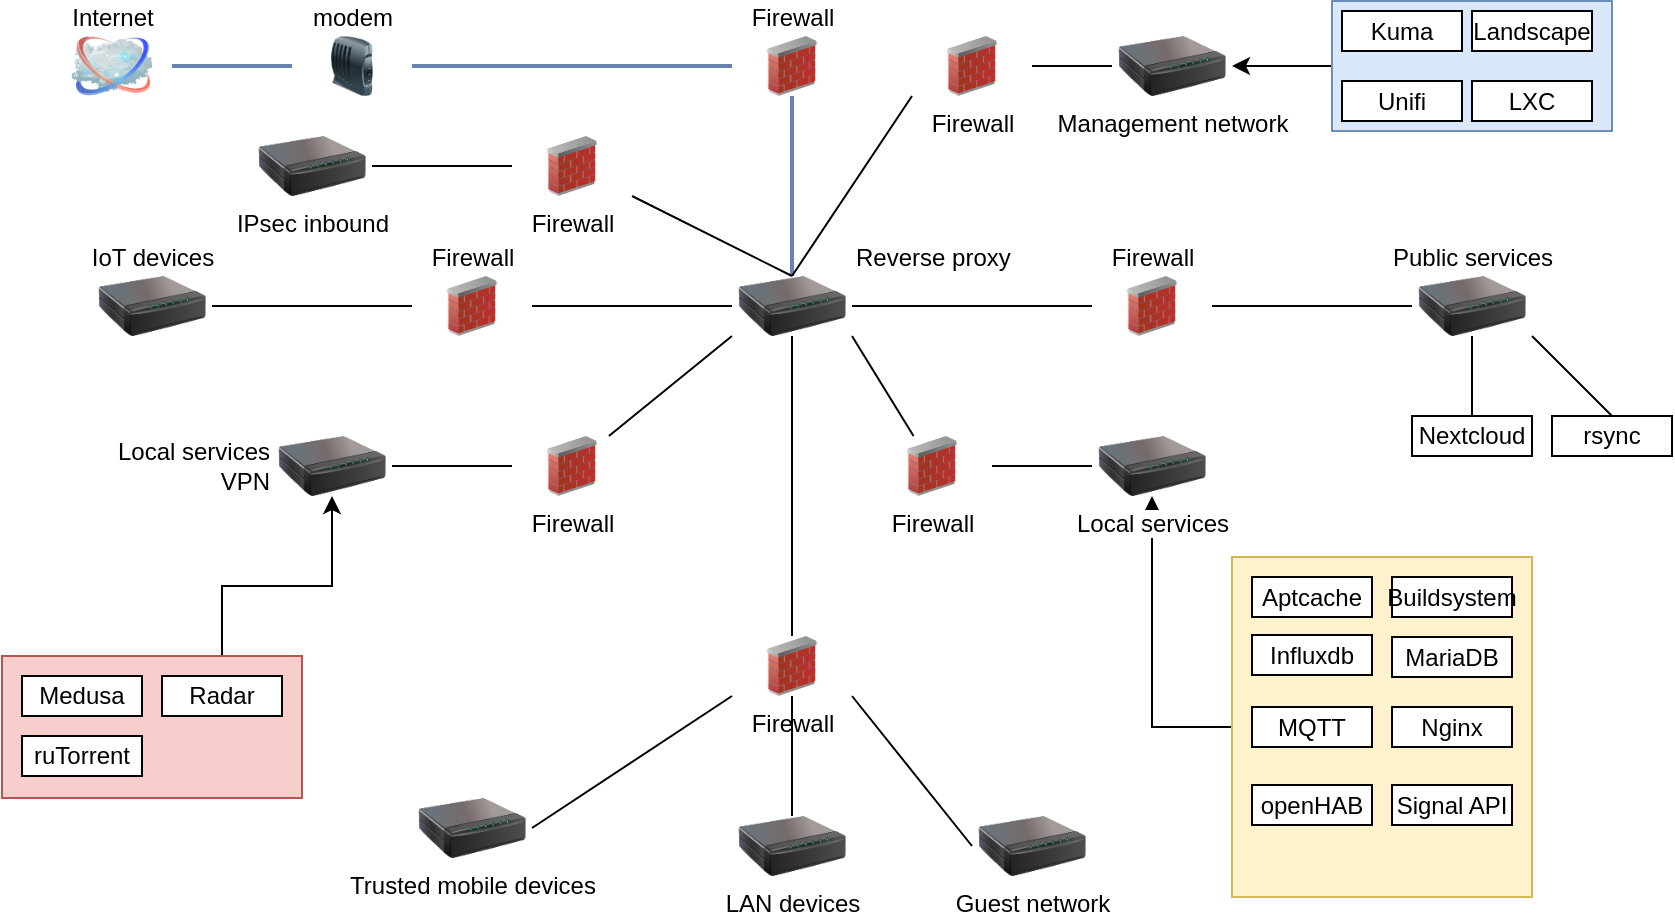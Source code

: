 <mxfile version="24.8.4">
  <diagram name="Page-1" id="55a83fd1-7818-8e21-69c5-c3457e3827bb">
    <mxGraphModel dx="1041" dy="763" grid="1" gridSize="10" guides="1" tooltips="1" connect="1" arrows="1" fold="1" page="1" pageScale="1" pageWidth="1169" pageHeight="827" background="none" math="0" shadow="0">
      <root>
        <mxCell id="0" />
        <mxCell id="1" parent="0" />
        <mxCell id="TY19VNRx023FKoXctOPF-55" style="edgeStyle=orthogonalEdgeStyle;rounded=0;orthogonalLoop=1;jettySize=auto;html=1;exitX=0;exitY=0.5;exitDx=0;exitDy=0;entryX=1;entryY=0.5;entryDx=0;entryDy=0;" edge="1" parent="1" source="TY19VNRx023FKoXctOPF-51" target="TY19VNRx023FKoXctOPF-33">
          <mxGeometry relative="1" as="geometry" />
        </mxCell>
        <mxCell id="TY19VNRx023FKoXctOPF-37" style="edgeStyle=orthogonalEdgeStyle;rounded=0;orthogonalLoop=1;jettySize=auto;html=1;entryX=0.5;entryY=1;entryDx=0;entryDy=0;" edge="1" parent="1" source="TY19VNRx023FKoXctOPF-36" target="TY19VNRx023FKoXctOPF-5">
          <mxGeometry relative="1" as="geometry" />
        </mxCell>
        <mxCell id="69ecfefc5c41e42c-2" value="Internet" style="image;html=1;labelBackgroundColor=#ffffff;image=img/lib/clip_art/networking/Cloud_128x128.png;rounded=1;shadow=0;comic=0;strokeWidth=2;fontSize=12;labelPosition=center;verticalLabelPosition=top;align=center;verticalAlign=bottom;" parent="1" vertex="1">
          <mxGeometry x="50" y="50" width="60" height="30" as="geometry" />
        </mxCell>
        <mxCell id="69ecfefc5c41e42c-3" value="Firewall" style="html=1;labelBackgroundColor=default;image=img/lib/clip_art/networking/Firewall_02_128x128.png;rounded=1;shadow=0;comic=0;strokeWidth=2;fontSize=12;labelPosition=center;verticalLabelPosition=top;align=center;verticalAlign=bottom;shape=image;connectable=1;" parent="1" vertex="1">
          <mxGeometry x="390" y="50" width="60" height="30" as="geometry" />
        </mxCell>
        <mxCell id="zzr18HtaR_U83JQj7Mxr-97" value="" style="html=1;fillColor=#CCCCCC;strokeColor=#6881B3;gradientColor=none;gradientDirection=north;strokeWidth=2;shape=connector;html=1;labelBackgroundColor=none;endArrow=none;fontFamily=Verdana;fontSize=12;fontColor=#000000;exitX=0.5;exitY=0;exitDx=0;exitDy=0;" parent="1" source="5ZQNPwiMjaQiaodXeL4T-1" target="69ecfefc5c41e42c-3" edge="1">
          <mxGeometry width="100" height="100" relative="1" as="geometry">
            <mxPoint x="440" y="110" as="sourcePoint" />
            <mxPoint x="90" y="480" as="targetPoint" />
          </mxGeometry>
        </mxCell>
        <mxCell id="zzr18HtaR_U83JQj7Mxr-98" value="" style="html=1;fillColor=#CCCCCC;strokeColor=#6881B3;gradientColor=none;gradientDirection=north;strokeWidth=2;shape=connector;html=1;labelBackgroundColor=none;endArrow=none;fontFamily=Verdana;fontSize=12;fontColor=#000000;" parent="1" source="69ecfefc5c41e42c-3" target="5ZQNPwiMjaQiaodXeL4T-6" edge="1">
          <mxGeometry width="100" height="100" relative="1" as="geometry">
            <mxPoint x="75" y="470" as="sourcePoint" />
            <mxPoint x="183.929" y="57.888" as="targetPoint" />
          </mxGeometry>
        </mxCell>
        <mxCell id="zzr18HtaR_U83JQj7Mxr-100" value="" style="html=1;fillColor=#CCCCCC;strokeColor=#6881B3;gradientColor=none;gradientDirection=north;strokeWidth=2;shape=connector;html=1;labelBackgroundColor=none;endArrow=none;fontFamily=Verdana;fontSize=12;fontColor=#000000;exitX=0;exitY=0.5;exitDx=0;exitDy=0;" parent="1" source="5ZQNPwiMjaQiaodXeL4T-6" target="69ecfefc5c41e42c-2" edge="1">
          <mxGeometry width="100" height="100" relative="1" as="geometry">
            <mxPoint x="178.571" y="50" as="sourcePoint" />
            <mxPoint x="65" y="240" as="targetPoint" />
          </mxGeometry>
        </mxCell>
        <mxCell id="5ZQNPwiMjaQiaodXeL4T-1" value="Reverse proxy" style="image;html=1;image=img/lib/clip_art/networking/Print_Server_128x128.png;labelPosition=right;verticalLabelPosition=top;align=left;verticalAlign=bottom;" parent="1" vertex="1">
          <mxGeometry x="390" y="170" width="60" height="30" as="geometry" />
        </mxCell>
        <mxCell id="5ZQNPwiMjaQiaodXeL4T-4" value="Firewall" style="html=1;labelBackgroundColor=default;image=img/lib/clip_art/networking/Firewall_02_128x128.png;rounded=1;shadow=0;comic=0;strokeWidth=2;fontSize=12;labelPosition=center;verticalLabelPosition=top;align=center;verticalAlign=bottom;shape=image;connectable=1;" parent="1" vertex="1">
          <mxGeometry x="230" y="170" width="60" height="30" as="geometry" />
        </mxCell>
        <mxCell id="5ZQNPwiMjaQiaodXeL4T-5" value="Firewall" style="html=1;labelBackgroundColor=default;image=img/lib/clip_art/networking/Firewall_02_128x128.png;rounded=1;shadow=0;comic=0;strokeWidth=2;fontSize=12;labelPosition=center;verticalLabelPosition=top;align=center;verticalAlign=bottom;shape=image;connectable=1;" parent="1" vertex="1">
          <mxGeometry x="570" y="170" width="60" height="30" as="geometry" />
        </mxCell>
        <mxCell id="5ZQNPwiMjaQiaodXeL4T-6" value="modem" style="image;html=1;image=img/lib/clip_art/networking/Modem_128x128.png;labelPosition=center;verticalLabelPosition=top;align=center;verticalAlign=bottom;" parent="1" vertex="1">
          <mxGeometry x="169.999" y="49.998" width="60" height="30" as="geometry" />
        </mxCell>
        <mxCell id="5ZQNPwiMjaQiaodXeL4T-7" value="Firewall" style="html=1;labelBackgroundColor=default;image=img/lib/clip_art/networking/Firewall_02_128x128.png;rounded=1;shadow=0;comic=0;strokeWidth=2;fontSize=12;labelPosition=center;verticalLabelPosition=bottom;align=center;verticalAlign=top;shape=image;connectable=1;" parent="1" vertex="1">
          <mxGeometry x="390" y="350" width="60" height="30" as="geometry" />
        </mxCell>
        <mxCell id="5ZQNPwiMjaQiaodXeL4T-12" value="Public services" style="image;html=1;image=img/lib/clip_art/networking/Print_Server_128x128.png;labelPosition=center;verticalLabelPosition=top;align=center;verticalAlign=bottom;" parent="1" vertex="1">
          <mxGeometry x="730" y="170" width="60" height="30" as="geometry" />
        </mxCell>
        <mxCell id="5ZQNPwiMjaQiaodXeL4T-14" value="" style="endArrow=none;html=1;rounded=0;entryX=1;entryY=0.5;entryDx=0;entryDy=0;" parent="1" source="5ZQNPwiMjaQiaodXeL4T-12" target="5ZQNPwiMjaQiaodXeL4T-5" edge="1">
          <mxGeometry width="50" height="50" relative="1" as="geometry">
            <mxPoint x="559.289" y="235" as="sourcePoint" />
            <mxPoint x="559.289" y="185" as="targetPoint" />
          </mxGeometry>
        </mxCell>
        <mxCell id="5ZQNPwiMjaQiaodXeL4T-15" value="LAN devices" style="image;html=1;image=img/lib/clip_art/networking/Print_Server_128x128.png" parent="1" vertex="1">
          <mxGeometry x="390" y="440" width="60" height="30" as="geometry" />
        </mxCell>
        <mxCell id="5ZQNPwiMjaQiaodXeL4T-16" value="IoT devices" style="image;html=1;image=img/lib/clip_art/networking/Print_Server_128x128.png;labelPosition=center;verticalLabelPosition=top;align=center;verticalAlign=bottom;" parent="1" vertex="1">
          <mxGeometry x="70" y="170" width="60" height="30" as="geometry" />
        </mxCell>
        <mxCell id="5ZQNPwiMjaQiaodXeL4T-20" value="Guest network" style="html=1;labelBackgroundColor=default;image=img/lib/clip_art/networking/Print_Server_128x128.png;rounded=1;shadow=0;comic=0;strokeWidth=2;fontSize=12;labelPosition=center;verticalLabelPosition=bottom;align=center;verticalAlign=top;shape=image;connectable=1;" parent="1" vertex="1">
          <mxGeometry x="510" y="440" width="60" height="30" as="geometry" />
        </mxCell>
        <mxCell id="5ZQNPwiMjaQiaodXeL4T-21" value="" style="endArrow=none;html=1;rounded=0;entryX=1;entryY=1;entryDx=0;entryDy=0;exitX=0;exitY=0.5;exitDx=0;exitDy=0;" parent="1" source="5ZQNPwiMjaQiaodXeL4T-20" target="5ZQNPwiMjaQiaodXeL4T-7" edge="1">
          <mxGeometry width="50" height="50" relative="1" as="geometry">
            <mxPoint x="480" y="400" as="sourcePoint" />
            <mxPoint x="520" y="279.289" as="targetPoint" />
          </mxGeometry>
        </mxCell>
        <mxCell id="5ZQNPwiMjaQiaodXeL4T-22" value="Trusted mobile devices" style="html=1;labelBackgroundColor=default;image=img/lib/clip_art/networking/Print_Server_128x128.png;rounded=1;shadow=0;comic=0;strokeWidth=2;fontSize=12;labelPosition=center;verticalLabelPosition=bottom;align=center;verticalAlign=top;shape=image;connectable=1;" parent="1" vertex="1">
          <mxGeometry x="230" y="431" width="60" height="30" as="geometry" />
        </mxCell>
        <mxCell id="5ZQNPwiMjaQiaodXeL4T-23" value="" style="endArrow=none;html=1;rounded=0;entryX=0;entryY=1;entryDx=0;entryDy=0;exitX=1;exitY=0.5;exitDx=0;exitDy=0;" parent="1" source="5ZQNPwiMjaQiaodXeL4T-22" target="5ZQNPwiMjaQiaodXeL4T-7" edge="1">
          <mxGeometry width="50" height="50" relative="1" as="geometry">
            <mxPoint x="320" y="329.289" as="sourcePoint" />
            <mxPoint x="320" y="279.289" as="targetPoint" />
          </mxGeometry>
        </mxCell>
        <mxCell id="5ZQNPwiMjaQiaodXeL4T-24" value="" style="endArrow=none;html=1;rounded=0;entryX=0.5;entryY=1;entryDx=0;entryDy=0;" parent="1" source="5ZQNPwiMjaQiaodXeL4T-15" target="5ZQNPwiMjaQiaodXeL4T-7" edge="1">
          <mxGeometry width="50" height="50" relative="1" as="geometry">
            <mxPoint x="420" y="409.289" as="sourcePoint" />
            <mxPoint x="420" y="390" as="targetPoint" />
          </mxGeometry>
        </mxCell>
        <mxCell id="5ZQNPwiMjaQiaodXeL4T-25" value="" style="endArrow=none;html=1;rounded=0;entryX=0;entryY=0.5;entryDx=0;entryDy=0;" parent="1" source="5ZQNPwiMjaQiaodXeL4T-16" target="5ZQNPwiMjaQiaodXeL4T-4" edge="1">
          <mxGeometry width="50" height="50" relative="1" as="geometry">
            <mxPoint x="165" y="235" as="sourcePoint" />
            <mxPoint x="235.711" y="185" as="targetPoint" />
          </mxGeometry>
        </mxCell>
        <mxCell id="5ZQNPwiMjaQiaodXeL4T-27" value="" style="endArrow=none;html=1;rounded=0;entryX=0.5;entryY=1;entryDx=0;entryDy=0;exitX=0.5;exitY=0;exitDx=0;exitDy=0;" parent="1" source="5ZQNPwiMjaQiaodXeL4T-7" target="5ZQNPwiMjaQiaodXeL4T-1" edge="1">
          <mxGeometry width="50" height="50" relative="1" as="geometry">
            <mxPoint x="250" y="470" as="sourcePoint" />
            <mxPoint x="300" y="420" as="targetPoint" />
          </mxGeometry>
        </mxCell>
        <mxCell id="5ZQNPwiMjaQiaodXeL4T-28" value="" style="endArrow=none;html=1;rounded=0;entryX=0;entryY=0.5;entryDx=0;entryDy=0;exitX=1;exitY=0.5;exitDx=0;exitDy=0;" parent="1" source="5ZQNPwiMjaQiaodXeL4T-4" target="5ZQNPwiMjaQiaodXeL4T-1" edge="1">
          <mxGeometry width="50" height="50" relative="1" as="geometry">
            <mxPoint x="100" y="410" as="sourcePoint" />
            <mxPoint x="150" y="360" as="targetPoint" />
          </mxGeometry>
        </mxCell>
        <mxCell id="5ZQNPwiMjaQiaodXeL4T-29" value="" style="endArrow=none;html=1;rounded=0;entryX=0;entryY=0.5;entryDx=0;entryDy=0;exitX=1;exitY=0.5;exitDx=0;exitDy=0;" parent="1" source="5ZQNPwiMjaQiaodXeL4T-1" target="5ZQNPwiMjaQiaodXeL4T-5" edge="1">
          <mxGeometry width="50" height="50" relative="1" as="geometry">
            <mxPoint x="240" y="510" as="sourcePoint" />
            <mxPoint x="290" y="460" as="targetPoint" />
          </mxGeometry>
        </mxCell>
        <mxCell id="TY19VNRx023FKoXctOPF-1" value="Firewall" style="html=1;labelBackgroundColor=default;image=img/lib/clip_art/networking/Firewall_02_128x128.png;rounded=1;shadow=0;comic=0;strokeWidth=2;fontSize=12;labelPosition=center;verticalLabelPosition=bottom;align=center;verticalAlign=top;shape=image;connectable=1;" vertex="1" parent="1">
          <mxGeometry x="280" y="250" width="60" height="30" as="geometry" />
        </mxCell>
        <mxCell id="TY19VNRx023FKoXctOPF-2" value="Firewall" style="html=1;labelBackgroundColor=default;image=img/lib/clip_art/networking/Firewall_02_128x128.png;rounded=1;shadow=0;comic=0;strokeWidth=2;fontSize=12;labelPosition=center;verticalLabelPosition=bottom;align=center;verticalAlign=top;shape=image;connectable=1;" vertex="1" parent="1">
          <mxGeometry x="460" y="250" width="60" height="30" as="geometry" />
        </mxCell>
        <mxCell id="TY19VNRx023FKoXctOPF-3" value="" style="endArrow=none;html=1;rounded=0;entryX=0;entryY=1;entryDx=0;entryDy=0;" edge="1" parent="1" source="TY19VNRx023FKoXctOPF-1" target="5ZQNPwiMjaQiaodXeL4T-1">
          <mxGeometry width="50" height="50" relative="1" as="geometry">
            <mxPoint x="340" y="345" as="sourcePoint" />
            <mxPoint x="410.711" y="295" as="targetPoint" />
          </mxGeometry>
        </mxCell>
        <mxCell id="TY19VNRx023FKoXctOPF-4" value="" style="endArrow=none;html=1;rounded=0;entryX=1;entryY=1;entryDx=0;entryDy=0;" edge="1" parent="1" source="TY19VNRx023FKoXctOPF-2" target="5ZQNPwiMjaQiaodXeL4T-1">
          <mxGeometry width="50" height="50" relative="1" as="geometry">
            <mxPoint x="530" y="259.289" as="sourcePoint" />
            <mxPoint x="530" y="209.289" as="targetPoint" />
          </mxGeometry>
        </mxCell>
        <mxCell id="TY19VNRx023FKoXctOPF-5" value="Local services" style="image;html=1;image=img/lib/clip_art/networking/Print_Server_128x128.png" vertex="1" parent="1">
          <mxGeometry x="570" y="250" width="60" height="30" as="geometry" />
        </mxCell>
        <mxCell id="TY19VNRx023FKoXctOPF-6" value="" style="endArrow=none;html=1;rounded=0;entryX=1;entryY=0.5;entryDx=0;entryDy=0;" edge="1" parent="1" source="TY19VNRx023FKoXctOPF-5" target="TY19VNRx023FKoXctOPF-2">
          <mxGeometry width="50" height="50" relative="1" as="geometry">
            <mxPoint x="499.289" y="315" as="sourcePoint" />
            <mxPoint x="499.289" y="265" as="targetPoint" />
          </mxGeometry>
        </mxCell>
        <mxCell id="TY19VNRx023FKoXctOPF-7" value="Nextcloud" style="rounded=0;whiteSpace=wrap;html=1;" vertex="1" parent="1">
          <mxGeometry x="730" y="240" width="60" height="20" as="geometry" />
        </mxCell>
        <mxCell id="TY19VNRx023FKoXctOPF-8" value="" style="endArrow=none;html=1;rounded=0;entryX=0.5;entryY=1;entryDx=0;entryDy=0;" edge="1" parent="1" source="TY19VNRx023FKoXctOPF-7" target="5ZQNPwiMjaQiaodXeL4T-12">
          <mxGeometry width="50" height="50" relative="1" as="geometry">
            <mxPoint x="760" y="219.289" as="sourcePoint" />
            <mxPoint x="760" y="169.289" as="targetPoint" />
          </mxGeometry>
        </mxCell>
        <mxCell id="TY19VNRx023FKoXctOPF-10" value="rsync" style="rounded=0;whiteSpace=wrap;html=1;" vertex="1" parent="1">
          <mxGeometry x="800" y="240" width="60" height="20" as="geometry" />
        </mxCell>
        <mxCell id="TY19VNRx023FKoXctOPF-11" value="" style="endArrow=none;html=1;rounded=0;entryX=1;entryY=1;entryDx=0;entryDy=0;exitX=0.5;exitY=0;exitDx=0;exitDy=0;" edge="1" parent="1" source="TY19VNRx023FKoXctOPF-10" target="5ZQNPwiMjaQiaodXeL4T-12">
          <mxGeometry width="50" height="50" relative="1" as="geometry">
            <mxPoint x="810" y="360" as="sourcePoint" />
            <mxPoint x="860" y="310" as="targetPoint" />
          </mxGeometry>
        </mxCell>
        <mxCell id="TY19VNRx023FKoXctOPF-12" value="&lt;div&gt;Local services&lt;/div&gt;&lt;div&gt;VPN&lt;br&gt;&lt;/div&gt;" style="image;html=1;image=img/lib/clip_art/networking/Print_Server_128x128.png;labelPosition=left;verticalLabelPosition=middle;align=right;verticalAlign=middle;" vertex="1" parent="1">
          <mxGeometry x="160" y="250" width="60" height="30" as="geometry" />
        </mxCell>
        <mxCell id="TY19VNRx023FKoXctOPF-13" value="" style="endArrow=none;html=1;rounded=0;entryX=0;entryY=0.5;entryDx=0;entryDy=0;" edge="1" parent="1" source="TY19VNRx023FKoXctOPF-12" target="TY19VNRx023FKoXctOPF-1">
          <mxGeometry width="50" height="50" relative="1" as="geometry">
            <mxPoint x="89.289" y="315" as="sourcePoint" />
            <mxPoint x="110" y="265" as="targetPoint" />
          </mxGeometry>
        </mxCell>
        <mxCell id="TY19VNRx023FKoXctOPF-14" value="Firewall" style="html=1;labelBackgroundColor=default;image=img/lib/clip_art/networking/Firewall_02_128x128.png;rounded=1;shadow=0;comic=0;strokeWidth=2;fontSize=12;labelPosition=center;verticalLabelPosition=bottom;align=center;verticalAlign=top;shape=image;connectable=1;" vertex="1" parent="1">
          <mxGeometry x="280" y="100" width="60" height="30" as="geometry" />
        </mxCell>
        <mxCell id="TY19VNRx023FKoXctOPF-15" value="" style="endArrow=none;html=1;rounded=0;entryX=0.5;entryY=0;entryDx=0;entryDy=0;" edge="1" parent="1" source="TY19VNRx023FKoXctOPF-14" target="5ZQNPwiMjaQiaodXeL4T-1">
          <mxGeometry width="50" height="50" relative="1" as="geometry">
            <mxPoint x="535" y="89.289" as="sourcePoint" />
            <mxPoint x="455" y="30" as="targetPoint" />
          </mxGeometry>
        </mxCell>
        <mxCell id="TY19VNRx023FKoXctOPF-16" value="IPsec inbound" style="image;html=1;image=img/lib/clip_art/networking/Print_Server_128x128.png" vertex="1" parent="1">
          <mxGeometry x="150" y="100" width="60" height="30" as="geometry" />
        </mxCell>
        <mxCell id="TY19VNRx023FKoXctOPF-17" value="" style="endArrow=none;html=1;rounded=0;entryX=0;entryY=0.5;entryDx=0;entryDy=0;" edge="1" parent="1" source="TY19VNRx023FKoXctOPF-16" target="TY19VNRx023FKoXctOPF-14">
          <mxGeometry width="50" height="50" relative="1" as="geometry">
            <mxPoint x="264.289" y="165" as="sourcePoint" />
            <mxPoint x="285" y="115" as="targetPoint" />
          </mxGeometry>
        </mxCell>
        <mxCell id="TY19VNRx023FKoXctOPF-31" value="Firewall" style="html=1;labelBackgroundColor=default;image=img/lib/clip_art/networking/Firewall_02_128x128.png;rounded=1;shadow=0;comic=0;strokeWidth=2;fontSize=12;labelPosition=center;verticalLabelPosition=bottom;align=center;verticalAlign=top;shape=image;connectable=1;" vertex="1" parent="1">
          <mxGeometry x="480" y="50" width="60" height="30" as="geometry" />
        </mxCell>
        <mxCell id="TY19VNRx023FKoXctOPF-32" value="" style="endArrow=none;html=1;rounded=0;entryX=0;entryY=1;entryDx=0;entryDy=0;exitX=0.5;exitY=0;exitDx=0;exitDy=0;" edge="1" parent="1" source="5ZQNPwiMjaQiaodXeL4T-1" target="TY19VNRx023FKoXctOPF-31">
          <mxGeometry width="50" height="50" relative="1" as="geometry">
            <mxPoint x="150" y="440" as="sourcePoint" />
            <mxPoint x="200" y="390" as="targetPoint" />
          </mxGeometry>
        </mxCell>
        <mxCell id="TY19VNRx023FKoXctOPF-33" value="Management network" style="image;html=1;image=img/lib/clip_art/networking/Print_Server_128x128.png;labelPosition=center;verticalLabelPosition=bottom;align=center;verticalAlign=top;" vertex="1" parent="1">
          <mxGeometry x="580" y="50" width="60" height="30" as="geometry" />
        </mxCell>
        <mxCell id="TY19VNRx023FKoXctOPF-34" value="" style="endArrow=none;html=1;rounded=0;exitX=1;exitY=0.5;exitDx=0;exitDy=0;entryX=0;entryY=0.5;entryDx=0;entryDy=0;" edge="1" parent="1" source="TY19VNRx023FKoXctOPF-31" target="TY19VNRx023FKoXctOPF-33">
          <mxGeometry width="50" height="50" relative="1" as="geometry">
            <mxPoint x="540" y="115" as="sourcePoint" />
            <mxPoint x="610.711" y="65" as="targetPoint" />
          </mxGeometry>
        </mxCell>
        <mxCell id="TY19VNRx023FKoXctOPF-50" style="edgeStyle=orthogonalEdgeStyle;rounded=0;orthogonalLoop=1;jettySize=auto;html=1;" edge="1" parent="1" source="TY19VNRx023FKoXctOPF-41" target="TY19VNRx023FKoXctOPF-12">
          <mxGeometry relative="1" as="geometry" />
        </mxCell>
        <mxCell id="TY19VNRx023FKoXctOPF-56" value="" style="group" vertex="1" connectable="0" parent="1">
          <mxGeometry x="690" y="32.5" width="140" height="65" as="geometry" />
        </mxCell>
        <mxCell id="TY19VNRx023FKoXctOPF-51" value="" style="rounded=0;whiteSpace=wrap;html=1;fillColor=#dae8fc;strokeColor=#6c8ebf;" vertex="1" parent="TY19VNRx023FKoXctOPF-56">
          <mxGeometry width="140" height="65" as="geometry" />
        </mxCell>
        <mxCell id="TY19VNRx023FKoXctOPF-23" value="Landscape" style="rounded=0;whiteSpace=wrap;html=1;" vertex="1" parent="TY19VNRx023FKoXctOPF-56">
          <mxGeometry x="70" y="5" width="60" height="20" as="geometry" />
        </mxCell>
        <mxCell id="TY19VNRx023FKoXctOPF-26" value="Kuma" style="rounded=0;whiteSpace=wrap;html=1;" vertex="1" parent="TY19VNRx023FKoXctOPF-56">
          <mxGeometry x="5" y="5" width="60" height="20" as="geometry" />
        </mxCell>
        <mxCell id="TY19VNRx023FKoXctOPF-29" value="Unifi" style="rounded=0;whiteSpace=wrap;html=1;" vertex="1" parent="TY19VNRx023FKoXctOPF-56">
          <mxGeometry x="5" y="40" width="60" height="20" as="geometry" />
        </mxCell>
        <mxCell id="TY19VNRx023FKoXctOPF-54" value="LXC" style="rounded=0;whiteSpace=wrap;html=1;" vertex="1" parent="TY19VNRx023FKoXctOPF-56">
          <mxGeometry x="70" y="40" width="60" height="20" as="geometry" />
        </mxCell>
        <mxCell id="TY19VNRx023FKoXctOPF-57" value="" style="group" vertex="1" connectable="0" parent="1">
          <mxGeometry x="640" y="310.5" width="150" height="170" as="geometry" />
        </mxCell>
        <mxCell id="TY19VNRx023FKoXctOPF-36" value="" style="rounded=0;whiteSpace=wrap;html=1;fillColor=#fff2cc;strokeColor=#d6b656;" vertex="1" parent="TY19VNRx023FKoXctOPF-57">
          <mxGeometry width="150" height="170" as="geometry" />
        </mxCell>
        <mxCell id="TY19VNRx023FKoXctOPF-19" value="Aptcache" style="rounded=0;whiteSpace=wrap;html=1;" vertex="1" parent="TY19VNRx023FKoXctOPF-57">
          <mxGeometry x="10" y="10" width="60" height="20" as="geometry" />
        </mxCell>
        <mxCell id="TY19VNRx023FKoXctOPF-20" value="MQTT" style="rounded=0;whiteSpace=wrap;html=1;" vertex="1" parent="TY19VNRx023FKoXctOPF-57">
          <mxGeometry x="10" y="75" width="60" height="20" as="geometry" />
        </mxCell>
        <mxCell id="TY19VNRx023FKoXctOPF-21" value="Buildsystem" style="rounded=0;whiteSpace=wrap;html=1;" vertex="1" parent="TY19VNRx023FKoXctOPF-57">
          <mxGeometry x="80" y="10" width="60" height="20" as="geometry" />
        </mxCell>
        <mxCell id="TY19VNRx023FKoXctOPF-22" value="Influxdb" style="rounded=0;whiteSpace=wrap;html=1;" vertex="1" parent="TY19VNRx023FKoXctOPF-57">
          <mxGeometry x="10" y="39" width="60" height="20" as="geometry" />
        </mxCell>
        <mxCell id="TY19VNRx023FKoXctOPF-24" value="Nginx" style="rounded=0;whiteSpace=wrap;html=1;" vertex="1" parent="TY19VNRx023FKoXctOPF-57">
          <mxGeometry x="80" y="75" width="60" height="20" as="geometry" />
        </mxCell>
        <mxCell id="TY19VNRx023FKoXctOPF-25" value="Signal API" style="rounded=0;whiteSpace=wrap;html=1;" vertex="1" parent="TY19VNRx023FKoXctOPF-57">
          <mxGeometry x="80" y="114" width="60" height="20" as="geometry" />
        </mxCell>
        <mxCell id="TY19VNRx023FKoXctOPF-27" value="MariaDB" style="rounded=0;whiteSpace=wrap;html=1;" vertex="1" parent="TY19VNRx023FKoXctOPF-57">
          <mxGeometry x="80" y="40" width="60" height="20" as="geometry" />
        </mxCell>
        <mxCell id="TY19VNRx023FKoXctOPF-28" value="openHAB" style="rounded=0;whiteSpace=wrap;html=1;" vertex="1" parent="TY19VNRx023FKoXctOPF-57">
          <mxGeometry x="10" y="114" width="60" height="20" as="geometry" />
        </mxCell>
        <mxCell id="TY19VNRx023FKoXctOPF-58" value="" style="group" vertex="1" connectable="0" parent="1">
          <mxGeometry x="25" y="360" width="150" height="71" as="geometry" />
        </mxCell>
        <mxCell id="TY19VNRx023FKoXctOPF-38" value="" style="rounded=0;whiteSpace=wrap;html=1;fillColor=#f8cecc;strokeColor=#b85450;" vertex="1" parent="TY19VNRx023FKoXctOPF-58">
          <mxGeometry width="150" height="71" as="geometry" />
        </mxCell>
        <mxCell id="TY19VNRx023FKoXctOPF-39" value="Medusa" style="rounded=0;whiteSpace=wrap;html=1;" vertex="1" parent="TY19VNRx023FKoXctOPF-58">
          <mxGeometry x="10" y="10" width="60" height="20" as="geometry" />
        </mxCell>
        <mxCell id="TY19VNRx023FKoXctOPF-40" value="ruTorrent" style="rounded=0;whiteSpace=wrap;html=1;" vertex="1" parent="TY19VNRx023FKoXctOPF-58">
          <mxGeometry x="10" y="40" width="60" height="20" as="geometry" />
        </mxCell>
        <mxCell id="TY19VNRx023FKoXctOPF-41" value="Radar" style="rounded=0;whiteSpace=wrap;html=1;" vertex="1" parent="TY19VNRx023FKoXctOPF-58">
          <mxGeometry x="80" y="10" width="60" height="20" as="geometry" />
        </mxCell>
      </root>
    </mxGraphModel>
  </diagram>
</mxfile>
